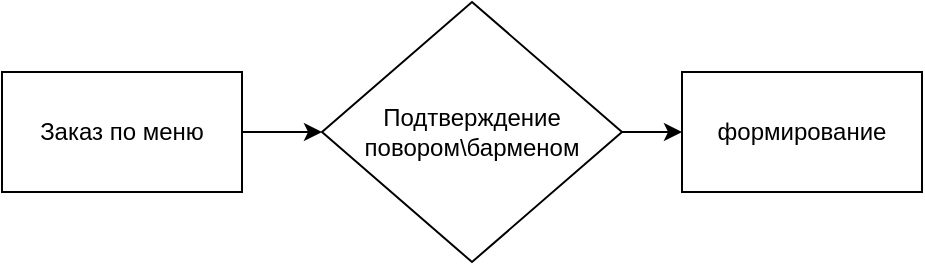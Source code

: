 <mxfile version="13.6.0" type="github">
  <diagram id="prtHgNgQTEPvFCAcTncT" name="Page-1">
    <mxGraphModel dx="1422" dy="794" grid="1" gridSize="10" guides="1" tooltips="1" connect="1" arrows="1" fold="1" page="1" pageScale="1" pageWidth="827" pageHeight="1169" math="0" shadow="0">
      <root>
        <mxCell id="0" />
        <mxCell id="1" parent="0" />
        <mxCell id="2_j0QSpFck6MEXXhUKV5-11" value="" style="edgeStyle=orthogonalEdgeStyle;rounded=0;orthogonalLoop=1;jettySize=auto;html=1;" edge="1" parent="1" source="2_j0QSpFck6MEXXhUKV5-1" target="2_j0QSpFck6MEXXhUKV5-10">
          <mxGeometry relative="1" as="geometry" />
        </mxCell>
        <mxCell id="2_j0QSpFck6MEXXhUKV5-1" value="Заказ по меню" style="rounded=0;whiteSpace=wrap;html=1;" vertex="1" parent="1">
          <mxGeometry x="40" y="40" width="120" height="60" as="geometry" />
        </mxCell>
        <mxCell id="2_j0QSpFck6MEXXhUKV5-13" value="" style="edgeStyle=orthogonalEdgeStyle;rounded=0;orthogonalLoop=1;jettySize=auto;html=1;" edge="1" parent="1" source="2_j0QSpFck6MEXXhUKV5-10" target="2_j0QSpFck6MEXXhUKV5-12">
          <mxGeometry relative="1" as="geometry" />
        </mxCell>
        <mxCell id="2_j0QSpFck6MEXXhUKV5-10" value="Подтверждение&lt;br&gt;повором\барменом" style="rhombus;whiteSpace=wrap;html=1;rounded=0;" vertex="1" parent="1">
          <mxGeometry x="200" y="5" width="150" height="130" as="geometry" />
        </mxCell>
        <mxCell id="2_j0QSpFck6MEXXhUKV5-12" value="формирование" style="whiteSpace=wrap;html=1;rounded=0;" vertex="1" parent="1">
          <mxGeometry x="380" y="40" width="120" height="60" as="geometry" />
        </mxCell>
      </root>
    </mxGraphModel>
  </diagram>
</mxfile>
